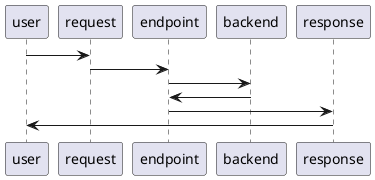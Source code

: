 @startuml rest-request-anatomy
user -> request
request -> endpoint
endpoint -> backend
backend -> endpoint
endpoint -> response
response -> user
@enduml